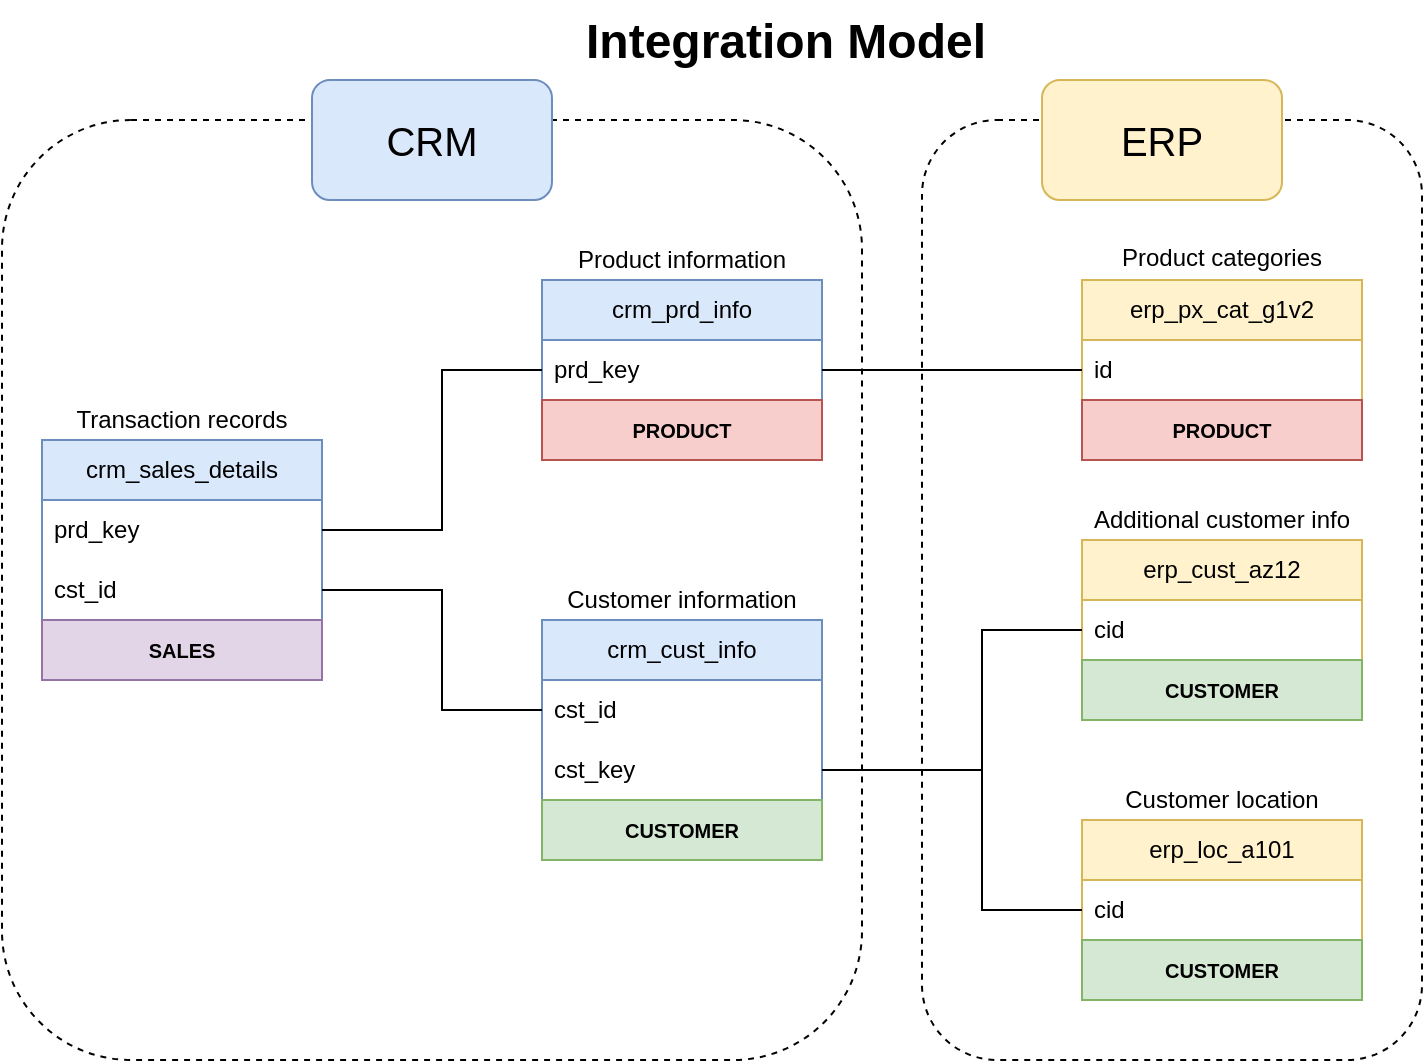 <mxfile version="28.2.5">
  <diagram name="Page-1" id="wKKJEA5JMIIId1LTTC8v">
    <mxGraphModel dx="1240" dy="752" grid="1" gridSize="10" guides="1" tooltips="1" connect="1" arrows="1" fold="1" page="1" pageScale="1" pageWidth="827" pageHeight="1169" math="0" shadow="0">
      <root>
        <mxCell id="0" />
        <mxCell id="1" parent="0" />
        <mxCell id="oGrUdqINEhZc6nOMVXUu-26" value="" style="rounded=1;whiteSpace=wrap;html=1;fillColor=none;dashed=1;" parent="1" vertex="1">
          <mxGeometry x="540" y="200" width="250" height="470" as="geometry" />
        </mxCell>
        <mxCell id="oGrUdqINEhZc6nOMVXUu-25" value="" style="rounded=1;whiteSpace=wrap;html=1;fillColor=none;dashed=1;" parent="1" vertex="1">
          <mxGeometry x="80" y="200" width="430" height="470" as="geometry" />
        </mxCell>
        <mxCell id="oGrUdqINEhZc6nOMVXUu-2" value="crm_cust_info" style="swimlane;fontStyle=0;childLayout=stackLayout;horizontal=1;startSize=30;horizontalStack=0;resizeParent=1;resizeParentMax=0;resizeLast=0;collapsible=1;marginBottom=0;whiteSpace=wrap;html=1;fillColor=#dae8fc;strokeColor=#6c8ebf;" parent="1" vertex="1">
          <mxGeometry x="350" y="450" width="140" height="90" as="geometry" />
        </mxCell>
        <mxCell id="oGrUdqINEhZc6nOMVXUu-3" value="cst_id" style="text;strokeColor=none;fillColor=none;align=left;verticalAlign=middle;spacingLeft=4;spacingRight=4;overflow=hidden;points=[[0,0.5],[1,0.5]];portConstraint=eastwest;rotatable=0;whiteSpace=wrap;html=1;" parent="oGrUdqINEhZc6nOMVXUu-2" vertex="1">
          <mxGeometry y="30" width="140" height="30" as="geometry" />
        </mxCell>
        <mxCell id="oGrUdqINEhZc6nOMVXUu-4" value="cst_key" style="text;strokeColor=none;fillColor=none;align=left;verticalAlign=middle;spacingLeft=4;spacingRight=4;overflow=hidden;points=[[0,0.5],[1,0.5]];portConstraint=eastwest;rotatable=0;whiteSpace=wrap;html=1;" parent="oGrUdqINEhZc6nOMVXUu-2" vertex="1">
          <mxGeometry y="60" width="140" height="30" as="geometry" />
        </mxCell>
        <mxCell id="oGrUdqINEhZc6nOMVXUu-6" value="crm_prd_info" style="swimlane;fontStyle=0;childLayout=stackLayout;horizontal=1;startSize=30;horizontalStack=0;resizeParent=1;resizeParentMax=0;resizeLast=0;collapsible=1;marginBottom=0;whiteSpace=wrap;html=1;fillColor=#dae8fc;strokeColor=#6c8ebf;" parent="1" vertex="1">
          <mxGeometry x="350" y="280" width="140" height="60" as="geometry" />
        </mxCell>
        <mxCell id="oGrUdqINEhZc6nOMVXUu-7" value="prd_key" style="text;strokeColor=none;fillColor=none;align=left;verticalAlign=middle;spacingLeft=4;spacingRight=4;overflow=hidden;points=[[0,0.5],[1,0.5]];portConstraint=eastwest;rotatable=0;whiteSpace=wrap;html=1;" parent="oGrUdqINEhZc6nOMVXUu-6" vertex="1">
          <mxGeometry y="30" width="140" height="30" as="geometry" />
        </mxCell>
        <mxCell id="oGrUdqINEhZc6nOMVXUu-9" value="crm_sales_details" style="swimlane;fontStyle=0;childLayout=stackLayout;horizontal=1;startSize=30;horizontalStack=0;resizeParent=1;resizeParentMax=0;resizeLast=0;collapsible=1;marginBottom=0;whiteSpace=wrap;html=1;fillColor=#dae8fc;strokeColor=#6c8ebf;" parent="1" vertex="1">
          <mxGeometry x="100" y="360" width="140" height="90" as="geometry" />
        </mxCell>
        <mxCell id="oGrUdqINEhZc6nOMVXUu-10" value="prd_key" style="text;strokeColor=none;fillColor=none;align=left;verticalAlign=middle;spacingLeft=4;spacingRight=4;overflow=hidden;points=[[0,0.5],[1,0.5]];portConstraint=eastwest;rotatable=0;whiteSpace=wrap;html=1;" parent="oGrUdqINEhZc6nOMVXUu-9" vertex="1">
          <mxGeometry y="30" width="140" height="30" as="geometry" />
        </mxCell>
        <mxCell id="oGrUdqINEhZc6nOMVXUu-11" value="cst_id" style="text;strokeColor=none;fillColor=none;align=left;verticalAlign=middle;spacingLeft=4;spacingRight=4;overflow=hidden;points=[[0,0.5],[1,0.5]];portConstraint=eastwest;rotatable=0;whiteSpace=wrap;html=1;" parent="oGrUdqINEhZc6nOMVXUu-9" vertex="1">
          <mxGeometry y="60" width="140" height="30" as="geometry" />
        </mxCell>
        <mxCell id="oGrUdqINEhZc6nOMVXUu-14" value="erp_cust_az12" style="swimlane;fontStyle=0;childLayout=stackLayout;horizontal=1;startSize=30;horizontalStack=0;resizeParent=1;resizeParentMax=0;resizeLast=0;collapsible=1;marginBottom=0;whiteSpace=wrap;html=1;fillColor=#fff2cc;strokeColor=#d6b656;" parent="1" vertex="1">
          <mxGeometry x="620" y="410" width="140" height="60" as="geometry" />
        </mxCell>
        <mxCell id="oGrUdqINEhZc6nOMVXUu-15" value="cid" style="text;strokeColor=none;fillColor=none;align=left;verticalAlign=middle;spacingLeft=4;spacingRight=4;overflow=hidden;points=[[0,0.5],[1,0.5]];portConstraint=eastwest;rotatable=0;whiteSpace=wrap;html=1;" parent="oGrUdqINEhZc6nOMVXUu-14" vertex="1">
          <mxGeometry y="30" width="140" height="30" as="geometry" />
        </mxCell>
        <mxCell id="oGrUdqINEhZc6nOMVXUu-17" value="erp_px_cat_g1v2" style="swimlane;fontStyle=0;childLayout=stackLayout;horizontal=1;startSize=30;horizontalStack=0;resizeParent=1;resizeParentMax=0;resizeLast=0;collapsible=1;marginBottom=0;whiteSpace=wrap;html=1;fillColor=#fff2cc;strokeColor=#d6b656;" parent="1" vertex="1">
          <mxGeometry x="620" y="280" width="140" height="60" as="geometry" />
        </mxCell>
        <mxCell id="oGrUdqINEhZc6nOMVXUu-18" value="id" style="text;strokeColor=none;fillColor=none;align=left;verticalAlign=middle;spacingLeft=4;spacingRight=4;overflow=hidden;points=[[0,0.5],[1,0.5]];portConstraint=eastwest;rotatable=0;whiteSpace=wrap;html=1;" parent="oGrUdqINEhZc6nOMVXUu-17" vertex="1">
          <mxGeometry y="30" width="140" height="30" as="geometry" />
        </mxCell>
        <mxCell id="oGrUdqINEhZc6nOMVXUu-19" value="erp_loc_a101" style="swimlane;fontStyle=0;childLayout=stackLayout;horizontal=1;startSize=30;horizontalStack=0;resizeParent=1;resizeParentMax=0;resizeLast=0;collapsible=1;marginBottom=0;whiteSpace=wrap;html=1;fillColor=#fff2cc;strokeColor=#d6b656;" parent="1" vertex="1">
          <mxGeometry x="620" y="550" width="140" height="60" as="geometry" />
        </mxCell>
        <mxCell id="oGrUdqINEhZc6nOMVXUu-20" value="cid" style="text;strokeColor=none;fillColor=none;align=left;verticalAlign=middle;spacingLeft=4;spacingRight=4;overflow=hidden;points=[[0,0.5],[1,0.5]];portConstraint=eastwest;rotatable=0;whiteSpace=wrap;html=1;" parent="oGrUdqINEhZc6nOMVXUu-19" vertex="1">
          <mxGeometry y="30" width="140" height="30" as="geometry" />
        </mxCell>
        <mxCell id="oGrUdqINEhZc6nOMVXUu-27" value="&lt;font style=&quot;font-size: 20px;&quot;&gt;CRM&lt;/font&gt;" style="rounded=1;whiteSpace=wrap;html=1;fillColor=#dae8fc;strokeColor=#6c8ebf;" parent="1" vertex="1">
          <mxGeometry x="235" y="180" width="120" height="60" as="geometry" />
        </mxCell>
        <mxCell id="oGrUdqINEhZc6nOMVXUu-29" value="&lt;font style=&quot;font-size: 20px;&quot;&gt;ERP&lt;/font&gt;" style="rounded=1;whiteSpace=wrap;html=1;fillColor=#fff2cc;strokeColor=#d6b656;" parent="1" vertex="1">
          <mxGeometry x="600" y="180" width="120" height="60" as="geometry" />
        </mxCell>
        <mxCell id="FkGOCvENmSmpEBaQMF10-1" value="&lt;h1 style=&quot;margin-top: 0px;&quot;&gt;Integration Model&lt;/h1&gt;" style="text;html=1;whiteSpace=wrap;overflow=hidden;rounded=0;" vertex="1" parent="1">
          <mxGeometry x="370" y="140" width="210" height="40" as="geometry" />
        </mxCell>
        <mxCell id="FkGOCvENmSmpEBaQMF10-2" value="&lt;font size=&quot;1&quot;&gt;&lt;b&gt;SALES&lt;/b&gt;&lt;/font&gt;" style="rounded=0;whiteSpace=wrap;html=1;fillColor=#e1d5e7;strokeColor=#9673a6;" vertex="1" parent="1">
          <mxGeometry x="100" y="450" width="140" height="30" as="geometry" />
        </mxCell>
        <mxCell id="FkGOCvENmSmpEBaQMF10-3" value="&lt;font size=&quot;1&quot;&gt;&lt;b&gt;CUSTOMER&lt;/b&gt;&lt;/font&gt;" style="rounded=0;whiteSpace=wrap;html=1;fillColor=#d5e8d4;strokeColor=#82b366;" vertex="1" parent="1">
          <mxGeometry x="350" y="540" width="140" height="30" as="geometry" />
        </mxCell>
        <mxCell id="FkGOCvENmSmpEBaQMF10-4" value="&lt;font size=&quot;1&quot;&gt;&lt;b&gt;CUSTOMER&lt;/b&gt;&lt;/font&gt;" style="rounded=0;whiteSpace=wrap;html=1;fillColor=#d5e8d4;strokeColor=#82b366;" vertex="1" parent="1">
          <mxGeometry x="620" y="610" width="140" height="30" as="geometry" />
        </mxCell>
        <mxCell id="FkGOCvENmSmpEBaQMF10-5" value="&lt;font size=&quot;1&quot;&gt;&lt;b&gt;CUSTOMER&lt;/b&gt;&lt;/font&gt;" style="rounded=0;whiteSpace=wrap;html=1;fillColor=#d5e8d4;strokeColor=#82b366;" vertex="1" parent="1">
          <mxGeometry x="620" y="470" width="140" height="30" as="geometry" />
        </mxCell>
        <mxCell id="FkGOCvENmSmpEBaQMF10-6" value="&lt;font size=&quot;1&quot;&gt;&lt;b&gt;PRODUCT&lt;/b&gt;&lt;/font&gt;" style="rounded=0;whiteSpace=wrap;html=1;fillColor=#f8cecc;strokeColor=#b85450;" vertex="1" parent="1">
          <mxGeometry x="350" y="340" width="140" height="30" as="geometry" />
        </mxCell>
        <mxCell id="FkGOCvENmSmpEBaQMF10-8" value="&lt;font size=&quot;1&quot;&gt;&lt;b&gt;PRODUCT&lt;/b&gt;&lt;/font&gt;" style="rounded=0;whiteSpace=wrap;html=1;fillColor=#f8cecc;strokeColor=#b85450;" vertex="1" parent="1">
          <mxGeometry x="620" y="340" width="140" height="30" as="geometry" />
        </mxCell>
        <mxCell id="FkGOCvENmSmpEBaQMF10-9" value="" style="endArrow=none;html=1;rounded=0;entryX=0;entryY=0.5;entryDx=0;entryDy=0;exitX=1;exitY=0.5;exitDx=0;exitDy=0;" edge="1" parent="1" source="oGrUdqINEhZc6nOMVXUu-10" target="oGrUdqINEhZc6nOMVXUu-7">
          <mxGeometry width="50" height="50" relative="1" as="geometry">
            <mxPoint x="270" y="390" as="sourcePoint" />
            <mxPoint x="320" y="340" as="targetPoint" />
            <Array as="points">
              <mxPoint x="300" y="405" />
              <mxPoint x="300" y="325" />
            </Array>
          </mxGeometry>
        </mxCell>
        <mxCell id="FkGOCvENmSmpEBaQMF10-11" value="" style="endArrow=none;html=1;rounded=0;exitX=1;exitY=0.5;exitDx=0;exitDy=0;entryX=0;entryY=0.5;entryDx=0;entryDy=0;" edge="1" parent="1" source="oGrUdqINEhZc6nOMVXUu-11" target="oGrUdqINEhZc6nOMVXUu-3">
          <mxGeometry width="50" height="50" relative="1" as="geometry">
            <mxPoint x="160" y="610" as="sourcePoint" />
            <mxPoint x="380" y="603" as="targetPoint" />
            <Array as="points">
              <mxPoint x="300" y="435" />
              <mxPoint x="300" y="495" />
            </Array>
          </mxGeometry>
        </mxCell>
        <mxCell id="FkGOCvENmSmpEBaQMF10-12" value="" style="endArrow=none;html=1;rounded=0;exitX=1;exitY=0.5;exitDx=0;exitDy=0;entryX=0;entryY=0.5;entryDx=0;entryDy=0;" edge="1" parent="1" source="oGrUdqINEhZc6nOMVXUu-4" target="oGrUdqINEhZc6nOMVXUu-20">
          <mxGeometry width="50" height="50" relative="1" as="geometry">
            <mxPoint x="550" y="530" as="sourcePoint" />
            <mxPoint x="660" y="590" as="targetPoint" />
            <Array as="points">
              <mxPoint x="570" y="525" />
              <mxPoint x="570" y="595" />
            </Array>
          </mxGeometry>
        </mxCell>
        <mxCell id="FkGOCvENmSmpEBaQMF10-13" value="" style="endArrow=none;html=1;rounded=0;exitX=1;exitY=0.5;exitDx=0;exitDy=0;entryX=0;entryY=0.5;entryDx=0;entryDy=0;" edge="1" parent="1" source="oGrUdqINEhZc6nOMVXUu-4" target="oGrUdqINEhZc6nOMVXUu-15">
          <mxGeometry width="50" height="50" relative="1" as="geometry">
            <mxPoint x="560" y="470" as="sourcePoint" />
            <mxPoint x="640" y="530" as="targetPoint" />
            <Array as="points">
              <mxPoint x="570" y="525" />
              <mxPoint x="570" y="455" />
              <mxPoint x="590" y="455" />
            </Array>
          </mxGeometry>
        </mxCell>
        <mxCell id="FkGOCvENmSmpEBaQMF10-14" value="" style="endArrow=none;html=1;rounded=0;exitX=1;exitY=0.5;exitDx=0;exitDy=0;entryX=0;entryY=0.5;entryDx=0;entryDy=0;" edge="1" parent="1" source="oGrUdqINEhZc6nOMVXUu-7" target="oGrUdqINEhZc6nOMVXUu-18">
          <mxGeometry width="50" height="50" relative="1" as="geometry">
            <mxPoint x="580" y="320" as="sourcePoint" />
            <mxPoint x="690" y="380" as="targetPoint" />
            <Array as="points">
              <mxPoint x="570" y="325" />
            </Array>
          </mxGeometry>
        </mxCell>
        <mxCell id="FkGOCvENmSmpEBaQMF10-15" value="Product categories" style="text;html=1;align=center;verticalAlign=middle;whiteSpace=wrap;rounded=0;" vertex="1" parent="1">
          <mxGeometry x="625" y="254" width="130" height="30" as="geometry" />
        </mxCell>
        <mxCell id="FkGOCvENmSmpEBaQMF10-16" value="Additional customer info" style="text;html=1;align=center;verticalAlign=middle;whiteSpace=wrap;rounded=0;" vertex="1" parent="1">
          <mxGeometry x="615" y="385" width="150" height="30" as="geometry" />
        </mxCell>
        <mxCell id="FkGOCvENmSmpEBaQMF10-17" value="Customer location" style="text;html=1;align=center;verticalAlign=middle;whiteSpace=wrap;rounded=0;" vertex="1" parent="1">
          <mxGeometry x="625" y="525" width="130" height="30" as="geometry" />
        </mxCell>
        <mxCell id="FkGOCvENmSmpEBaQMF10-18" value="Customer information" style="text;html=1;align=center;verticalAlign=middle;whiteSpace=wrap;rounded=0;" vertex="1" parent="1">
          <mxGeometry x="355" y="425" width="130" height="30" as="geometry" />
        </mxCell>
        <mxCell id="FkGOCvENmSmpEBaQMF10-19" value="Product information" style="text;html=1;align=center;verticalAlign=middle;whiteSpace=wrap;rounded=0;" vertex="1" parent="1">
          <mxGeometry x="355" y="255" width="130" height="30" as="geometry" />
        </mxCell>
        <mxCell id="FkGOCvENmSmpEBaQMF10-20" value="Transaction records" style="text;html=1;align=center;verticalAlign=middle;whiteSpace=wrap;rounded=0;" vertex="1" parent="1">
          <mxGeometry x="105" y="335" width="130" height="30" as="geometry" />
        </mxCell>
      </root>
    </mxGraphModel>
  </diagram>
</mxfile>
